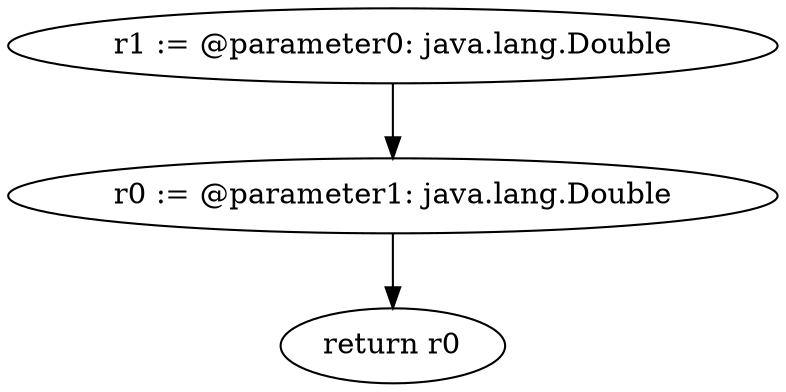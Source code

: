 digraph "unitGraph" {
    "r1 := @parameter0: java.lang.Double"
    "r0 := @parameter1: java.lang.Double"
    "return r0"
    "r1 := @parameter0: java.lang.Double"->"r0 := @parameter1: java.lang.Double";
    "r0 := @parameter1: java.lang.Double"->"return r0";
}
